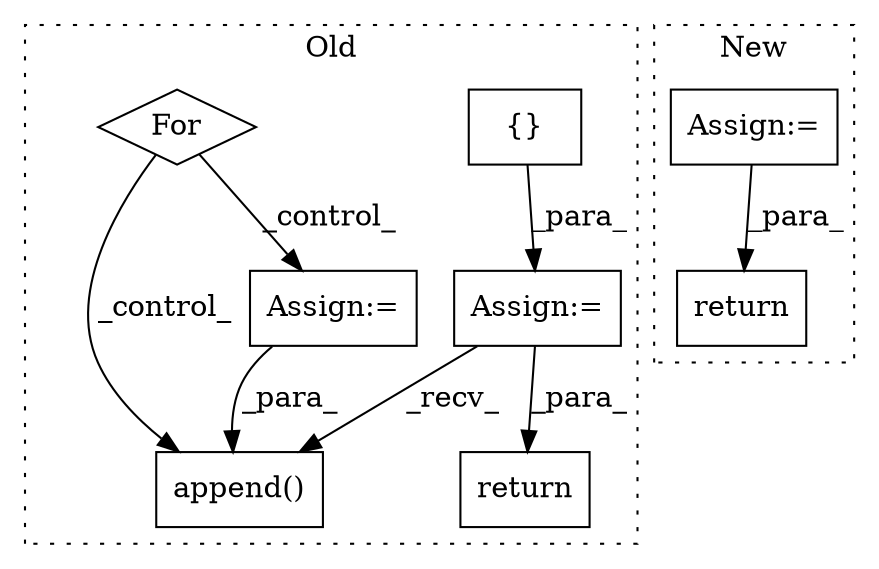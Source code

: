 digraph G {
subgraph cluster0 {
1 [label="append()" a="75" s="3701,3729" l="23,1" shape="box"];
3 [label="{}" a="59" s="3242,3242" l="2,1" shape="box"];
4 [label="return" a="93" s="3822" l="7" shape="box"];
5 [label="Assign:=" a="68" s="3239" l="3" shape="box"];
7 [label="Assign:=" a="68" s="3314" l="3" shape="box"];
8 [label="For" a="107" s="3253,3280" l="4,14" shape="diamond"];
label = "Old";
style="dotted";
}
subgraph cluster1 {
2 [label="return" a="93" s="3259" l="7" shape="box"];
6 [label="Assign:=" a="68" s="3145" l="3" shape="box"];
label = "New";
style="dotted";
}
3 -> 5 [label="_para_"];
5 -> 1 [label="_recv_"];
5 -> 4 [label="_para_"];
6 -> 2 [label="_para_"];
7 -> 1 [label="_para_"];
8 -> 7 [label="_control_"];
8 -> 1 [label="_control_"];
}